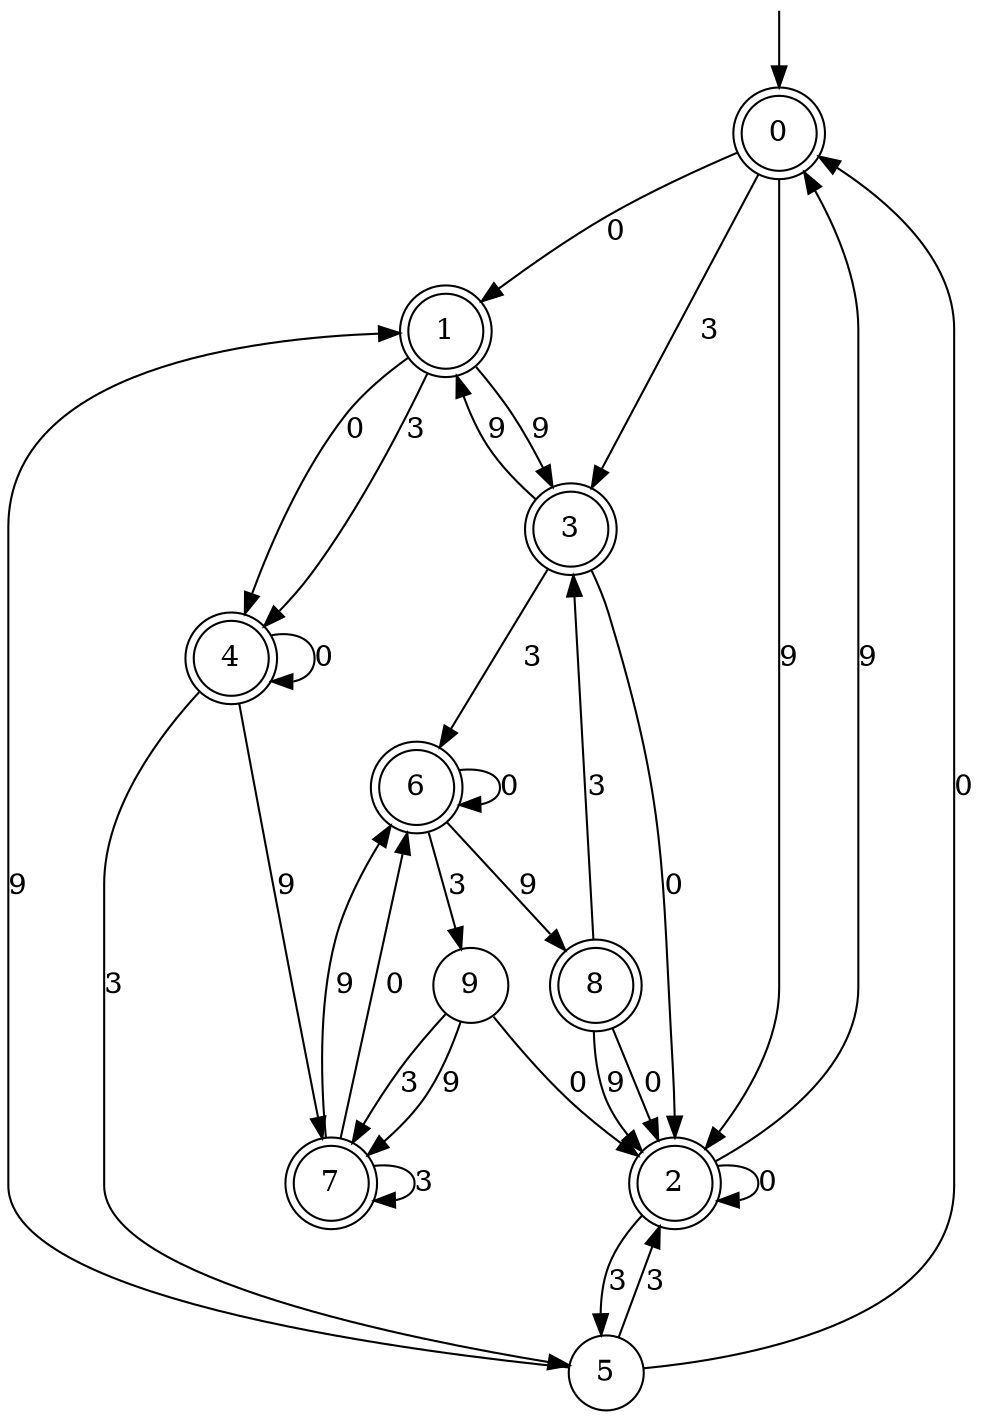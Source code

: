 digraph g {

	s0 [shape="doublecircle" label="0"];
	s1 [shape="doublecircle" label="1"];
	s2 [shape="doublecircle" label="2"];
	s3 [shape="doublecircle" label="3"];
	s4 [shape="doublecircle" label="4"];
	s5 [shape="circle" label="5"];
	s6 [shape="doublecircle" label="6"];
	s7 [shape="doublecircle" label="7"];
	s8 [shape="doublecircle" label="8"];
	s9 [shape="circle" label="9"];
	s0 -> s1 [label="0"];
	s0 -> s2 [label="9"];
	s0 -> s3 [label="3"];
	s1 -> s4 [label="0"];
	s1 -> s3 [label="9"];
	s1 -> s4 [label="3"];
	s2 -> s2 [label="0"];
	s2 -> s0 [label="9"];
	s2 -> s5 [label="3"];
	s3 -> s2 [label="0"];
	s3 -> s1 [label="9"];
	s3 -> s6 [label="3"];
	s4 -> s4 [label="0"];
	s4 -> s7 [label="9"];
	s4 -> s5 [label="3"];
	s5 -> s0 [label="0"];
	s5 -> s1 [label="9"];
	s5 -> s2 [label="3"];
	s6 -> s6 [label="0"];
	s6 -> s8 [label="9"];
	s6 -> s9 [label="3"];
	s7 -> s6 [label="0"];
	s7 -> s6 [label="9"];
	s7 -> s7 [label="3"];
	s8 -> s2 [label="0"];
	s8 -> s2 [label="9"];
	s8 -> s3 [label="3"];
	s9 -> s2 [label="0"];
	s9 -> s7 [label="9"];
	s9 -> s7 [label="3"];

__start0 [label="" shape="none" width="0" height="0"];
__start0 -> s0;

}
